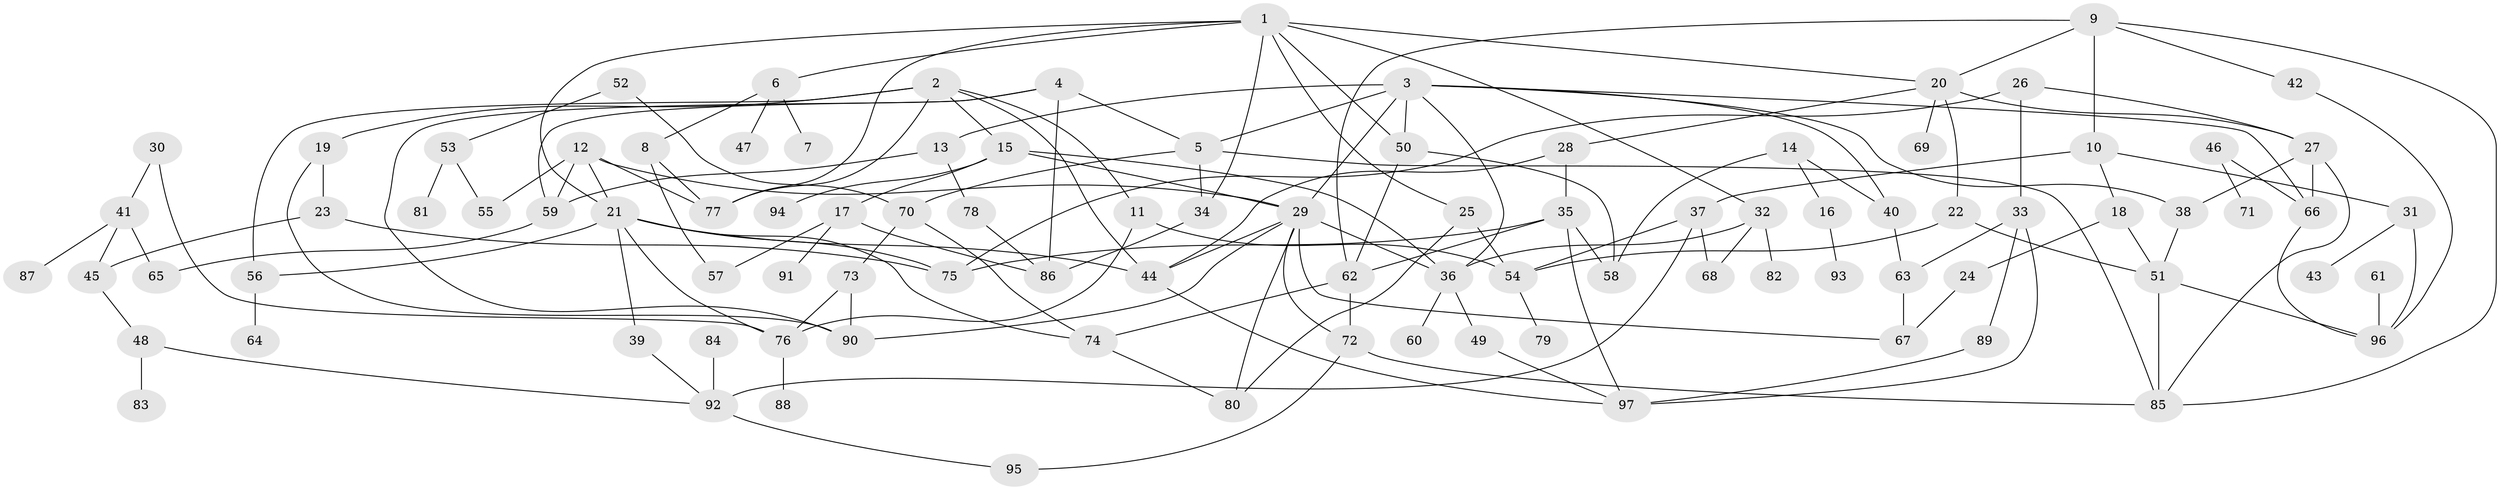 // original degree distribution, {5: 0.10144927536231885, 8: 0.014492753623188406, 6: 0.028985507246376812, 4: 0.15942028985507245, 7: 0.028985507246376812, 3: 0.21739130434782608, 1: 0.2028985507246377, 2: 0.2463768115942029}
// Generated by graph-tools (version 1.1) at 2025/36/03/04/25 23:36:13]
// undirected, 97 vertices, 159 edges
graph export_dot {
  node [color=gray90,style=filled];
  1;
  2;
  3;
  4;
  5;
  6;
  7;
  8;
  9;
  10;
  11;
  12;
  13;
  14;
  15;
  16;
  17;
  18;
  19;
  20;
  21;
  22;
  23;
  24;
  25;
  26;
  27;
  28;
  29;
  30;
  31;
  32;
  33;
  34;
  35;
  36;
  37;
  38;
  39;
  40;
  41;
  42;
  43;
  44;
  45;
  46;
  47;
  48;
  49;
  50;
  51;
  52;
  53;
  54;
  55;
  56;
  57;
  58;
  59;
  60;
  61;
  62;
  63;
  64;
  65;
  66;
  67;
  68;
  69;
  70;
  71;
  72;
  73;
  74;
  75;
  76;
  77;
  78;
  79;
  80;
  81;
  82;
  83;
  84;
  85;
  86;
  87;
  88;
  89;
  90;
  91;
  92;
  93;
  94;
  95;
  96;
  97;
  1 -- 6 [weight=1.0];
  1 -- 20 [weight=1.0];
  1 -- 21 [weight=1.0];
  1 -- 25 [weight=1.0];
  1 -- 32 [weight=1.0];
  1 -- 34 [weight=1.0];
  1 -- 50 [weight=1.0];
  1 -- 77 [weight=1.0];
  2 -- 11 [weight=1.0];
  2 -- 15 [weight=1.0];
  2 -- 19 [weight=1.0];
  2 -- 44 [weight=1.0];
  2 -- 56 [weight=1.0];
  2 -- 77 [weight=1.0];
  3 -- 5 [weight=1.0];
  3 -- 13 [weight=1.0];
  3 -- 29 [weight=1.0];
  3 -- 36 [weight=1.0];
  3 -- 38 [weight=1.0];
  3 -- 40 [weight=1.0];
  3 -- 50 [weight=1.0];
  3 -- 66 [weight=1.0];
  4 -- 5 [weight=1.0];
  4 -- 59 [weight=1.0];
  4 -- 86 [weight=1.0];
  4 -- 90 [weight=1.0];
  5 -- 34 [weight=1.0];
  5 -- 70 [weight=1.0];
  5 -- 85 [weight=1.0];
  6 -- 7 [weight=1.0];
  6 -- 8 [weight=1.0];
  6 -- 47 [weight=1.0];
  8 -- 57 [weight=1.0];
  8 -- 77 [weight=1.0];
  9 -- 10 [weight=1.0];
  9 -- 20 [weight=1.0];
  9 -- 42 [weight=1.0];
  9 -- 62 [weight=1.0];
  9 -- 85 [weight=1.0];
  10 -- 18 [weight=1.0];
  10 -- 31 [weight=1.0];
  10 -- 37 [weight=2.0];
  11 -- 54 [weight=1.0];
  11 -- 76 [weight=1.0];
  12 -- 21 [weight=1.0];
  12 -- 29 [weight=1.0];
  12 -- 55 [weight=1.0];
  12 -- 59 [weight=1.0];
  12 -- 77 [weight=1.0];
  13 -- 59 [weight=1.0];
  13 -- 78 [weight=1.0];
  14 -- 16 [weight=1.0];
  14 -- 40 [weight=1.0];
  14 -- 58 [weight=1.0];
  15 -- 17 [weight=1.0];
  15 -- 29 [weight=1.0];
  15 -- 36 [weight=1.0];
  15 -- 94 [weight=1.0];
  16 -- 93 [weight=1.0];
  17 -- 57 [weight=1.0];
  17 -- 86 [weight=1.0];
  17 -- 91 [weight=1.0];
  18 -- 24 [weight=1.0];
  18 -- 51 [weight=1.0];
  19 -- 23 [weight=1.0];
  19 -- 90 [weight=1.0];
  20 -- 22 [weight=1.0];
  20 -- 27 [weight=1.0];
  20 -- 28 [weight=1.0];
  20 -- 69 [weight=1.0];
  21 -- 39 [weight=1.0];
  21 -- 44 [weight=1.0];
  21 -- 56 [weight=2.0];
  21 -- 74 [weight=1.0];
  21 -- 75 [weight=1.0];
  21 -- 76 [weight=1.0];
  22 -- 51 [weight=1.0];
  22 -- 54 [weight=1.0];
  23 -- 45 [weight=1.0];
  23 -- 75 [weight=1.0];
  24 -- 67 [weight=1.0];
  25 -- 54 [weight=1.0];
  25 -- 80 [weight=1.0];
  26 -- 27 [weight=1.0];
  26 -- 33 [weight=1.0];
  26 -- 75 [weight=1.0];
  27 -- 38 [weight=1.0];
  27 -- 66 [weight=2.0];
  27 -- 85 [weight=1.0];
  28 -- 35 [weight=1.0];
  28 -- 44 [weight=1.0];
  29 -- 36 [weight=1.0];
  29 -- 44 [weight=1.0];
  29 -- 67 [weight=1.0];
  29 -- 72 [weight=1.0];
  29 -- 80 [weight=1.0];
  29 -- 90 [weight=1.0];
  30 -- 41 [weight=1.0];
  30 -- 76 [weight=1.0];
  31 -- 43 [weight=1.0];
  31 -- 96 [weight=1.0];
  32 -- 36 [weight=1.0];
  32 -- 68 [weight=1.0];
  32 -- 82 [weight=1.0];
  33 -- 63 [weight=1.0];
  33 -- 89 [weight=1.0];
  33 -- 97 [weight=1.0];
  34 -- 86 [weight=1.0];
  35 -- 58 [weight=1.0];
  35 -- 62 [weight=1.0];
  35 -- 75 [weight=2.0];
  35 -- 97 [weight=1.0];
  36 -- 49 [weight=1.0];
  36 -- 60 [weight=1.0];
  37 -- 54 [weight=1.0];
  37 -- 68 [weight=1.0];
  37 -- 92 [weight=1.0];
  38 -- 51 [weight=1.0];
  39 -- 92 [weight=1.0];
  40 -- 63 [weight=1.0];
  41 -- 45 [weight=1.0];
  41 -- 65 [weight=1.0];
  41 -- 87 [weight=1.0];
  42 -- 96 [weight=1.0];
  44 -- 97 [weight=1.0];
  45 -- 48 [weight=1.0];
  46 -- 66 [weight=1.0];
  46 -- 71 [weight=1.0];
  48 -- 83 [weight=1.0];
  48 -- 92 [weight=1.0];
  49 -- 97 [weight=1.0];
  50 -- 58 [weight=1.0];
  50 -- 62 [weight=1.0];
  51 -- 85 [weight=1.0];
  51 -- 96 [weight=1.0];
  52 -- 53 [weight=1.0];
  52 -- 70 [weight=1.0];
  53 -- 55 [weight=1.0];
  53 -- 81 [weight=1.0];
  54 -- 79 [weight=1.0];
  56 -- 64 [weight=1.0];
  59 -- 65 [weight=1.0];
  61 -- 96 [weight=1.0];
  62 -- 72 [weight=2.0];
  62 -- 74 [weight=1.0];
  63 -- 67 [weight=1.0];
  66 -- 96 [weight=1.0];
  70 -- 73 [weight=1.0];
  70 -- 74 [weight=1.0];
  72 -- 85 [weight=1.0];
  72 -- 95 [weight=1.0];
  73 -- 76 [weight=1.0];
  73 -- 90 [weight=1.0];
  74 -- 80 [weight=1.0];
  76 -- 88 [weight=1.0];
  78 -- 86 [weight=2.0];
  84 -- 92 [weight=1.0];
  89 -- 97 [weight=1.0];
  92 -- 95 [weight=1.0];
}
